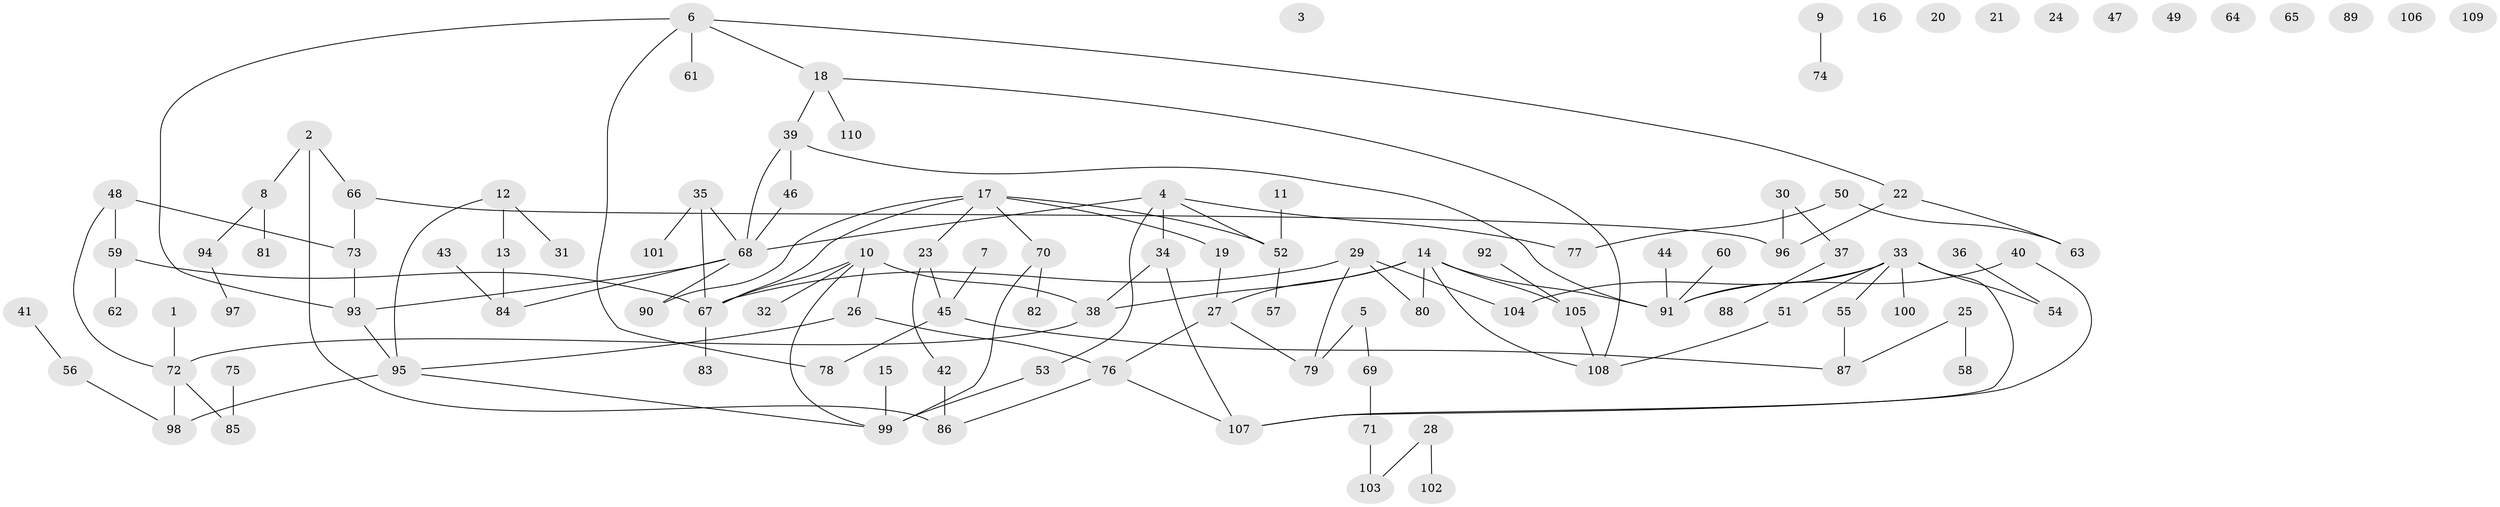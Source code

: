 // coarse degree distribution, {5: 0.16129032258064516, 2: 0.12903225806451613, 10: 0.06451612903225806, 3: 0.1935483870967742, 1: 0.3225806451612903, 4: 0.06451612903225806, 7: 0.03225806451612903, 8: 0.03225806451612903}
// Generated by graph-tools (version 1.1) at 2025/35/03/04/25 23:35:47]
// undirected, 110 vertices, 127 edges
graph export_dot {
  node [color=gray90,style=filled];
  1;
  2;
  3;
  4;
  5;
  6;
  7;
  8;
  9;
  10;
  11;
  12;
  13;
  14;
  15;
  16;
  17;
  18;
  19;
  20;
  21;
  22;
  23;
  24;
  25;
  26;
  27;
  28;
  29;
  30;
  31;
  32;
  33;
  34;
  35;
  36;
  37;
  38;
  39;
  40;
  41;
  42;
  43;
  44;
  45;
  46;
  47;
  48;
  49;
  50;
  51;
  52;
  53;
  54;
  55;
  56;
  57;
  58;
  59;
  60;
  61;
  62;
  63;
  64;
  65;
  66;
  67;
  68;
  69;
  70;
  71;
  72;
  73;
  74;
  75;
  76;
  77;
  78;
  79;
  80;
  81;
  82;
  83;
  84;
  85;
  86;
  87;
  88;
  89;
  90;
  91;
  92;
  93;
  94;
  95;
  96;
  97;
  98;
  99;
  100;
  101;
  102;
  103;
  104;
  105;
  106;
  107;
  108;
  109;
  110;
  1 -- 72;
  2 -- 8;
  2 -- 66;
  2 -- 86;
  4 -- 34;
  4 -- 52;
  4 -- 53;
  4 -- 68;
  4 -- 77;
  5 -- 69;
  5 -- 79;
  6 -- 18;
  6 -- 22;
  6 -- 61;
  6 -- 78;
  6 -- 93;
  7 -- 45;
  8 -- 81;
  8 -- 94;
  9 -- 74;
  10 -- 26;
  10 -- 32;
  10 -- 38;
  10 -- 67;
  10 -- 99;
  11 -- 52;
  12 -- 13;
  12 -- 31;
  12 -- 95;
  13 -- 84;
  14 -- 27;
  14 -- 38;
  14 -- 80;
  14 -- 91;
  14 -- 105;
  14 -- 108;
  15 -- 99;
  17 -- 19;
  17 -- 23;
  17 -- 52;
  17 -- 67;
  17 -- 70;
  17 -- 90;
  18 -- 39;
  18 -- 108;
  18 -- 110;
  19 -- 27;
  22 -- 63;
  22 -- 96;
  23 -- 42;
  23 -- 45;
  25 -- 58;
  25 -- 87;
  26 -- 76;
  26 -- 95;
  27 -- 76;
  27 -- 79;
  28 -- 102;
  28 -- 103;
  29 -- 67;
  29 -- 79;
  29 -- 80;
  29 -- 104;
  30 -- 37;
  30 -- 96;
  33 -- 51;
  33 -- 54;
  33 -- 55;
  33 -- 91;
  33 -- 100;
  33 -- 104;
  33 -- 107;
  34 -- 38;
  34 -- 107;
  35 -- 67;
  35 -- 68;
  35 -- 101;
  36 -- 54;
  37 -- 88;
  38 -- 72;
  39 -- 46;
  39 -- 68;
  39 -- 91;
  40 -- 91;
  40 -- 107;
  41 -- 56;
  42 -- 86;
  43 -- 84;
  44 -- 91;
  45 -- 78;
  45 -- 87;
  46 -- 68;
  48 -- 59;
  48 -- 72;
  48 -- 73;
  50 -- 63;
  50 -- 77;
  51 -- 108;
  52 -- 57;
  53 -- 99;
  55 -- 87;
  56 -- 98;
  59 -- 62;
  59 -- 67;
  60 -- 91;
  66 -- 73;
  66 -- 96;
  67 -- 83;
  68 -- 84;
  68 -- 90;
  68 -- 93;
  69 -- 71;
  70 -- 82;
  70 -- 99;
  71 -- 103;
  72 -- 85;
  72 -- 98;
  73 -- 93;
  75 -- 85;
  76 -- 86;
  76 -- 107;
  92 -- 105;
  93 -- 95;
  94 -- 97;
  95 -- 98;
  95 -- 99;
  105 -- 108;
}
